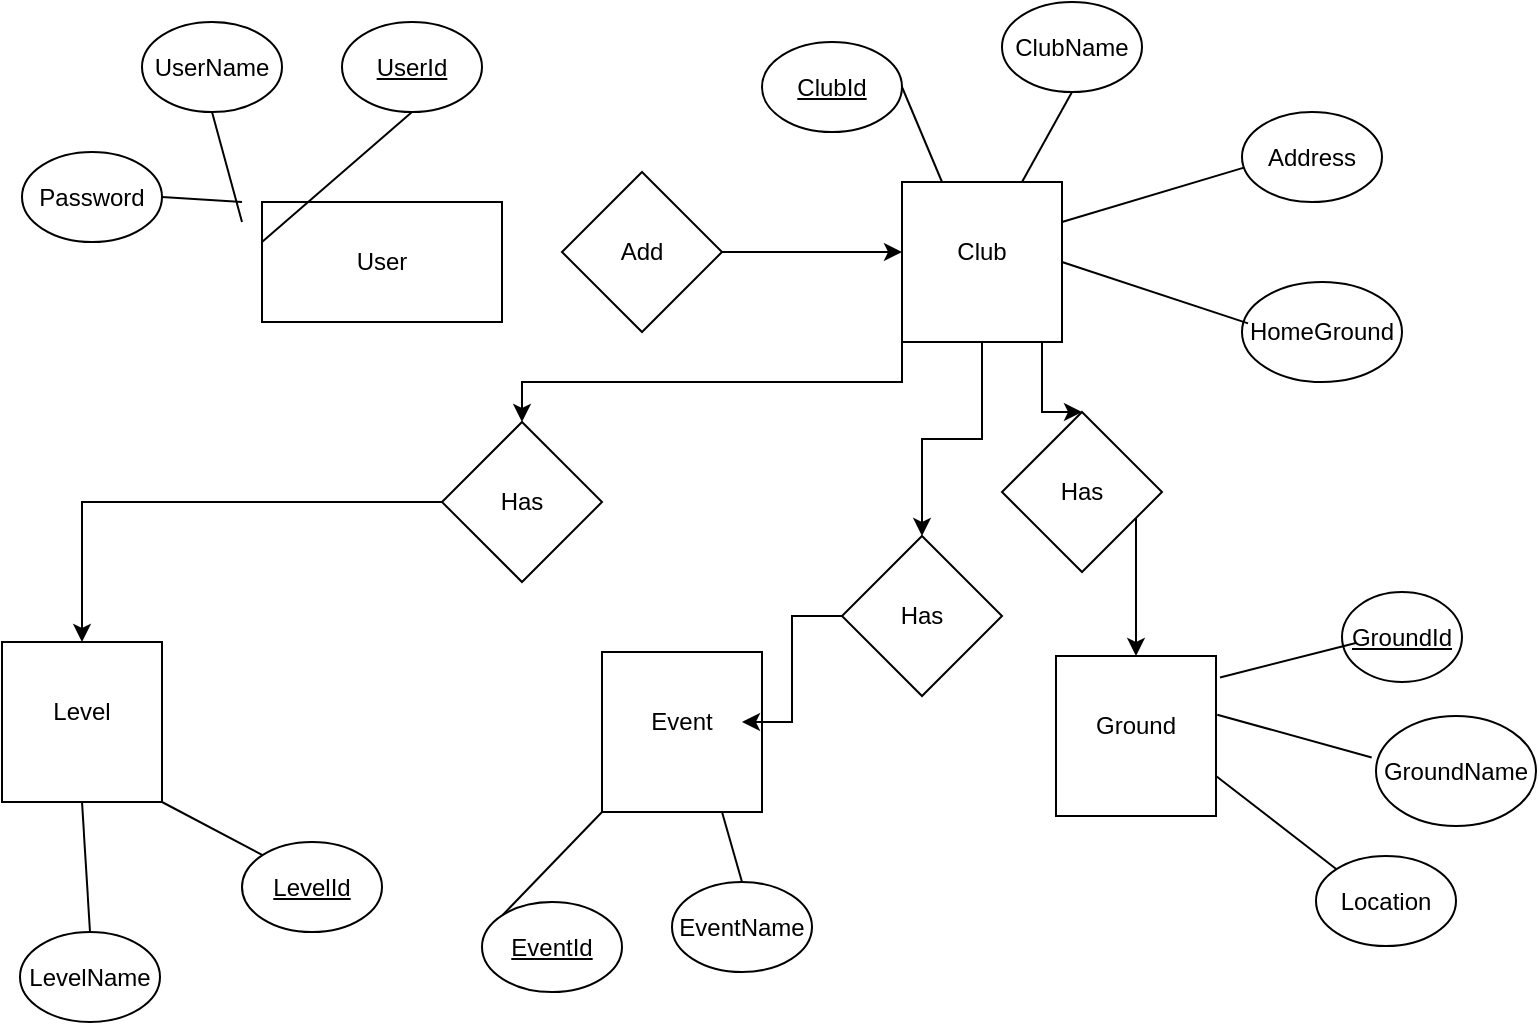 <mxfile version="21.6.7" type="github">
  <diagram id="R2lEEEUBdFMjLlhIrx00" name="Page-1">
    <mxGraphModel dx="1059" dy="563" grid="1" gridSize="10" guides="1" tooltips="1" connect="1" arrows="1" fold="1" page="1" pageScale="1" pageWidth="850" pageHeight="1100" math="0" shadow="0" extFonts="Permanent Marker^https://fonts.googleapis.com/css?family=Permanent+Marker">
      <root>
        <mxCell id="0" />
        <mxCell id="1" parent="0" />
        <mxCell id="MMDe2EedvgYd7hbVslVY-7" value="" style="whiteSpace=wrap;html=1;aspect=fixed;" vertex="1" parent="1">
          <mxGeometry x="470" y="90" width="80" height="80" as="geometry" />
        </mxCell>
        <mxCell id="MMDe2EedvgYd7hbVslVY-8" value="Club" style="text;html=1;strokeColor=none;fillColor=none;align=center;verticalAlign=middle;whiteSpace=wrap;rounded=0;" vertex="1" parent="1">
          <mxGeometry x="480" y="110" width="60" height="30" as="geometry" />
        </mxCell>
        <mxCell id="MMDe2EedvgYd7hbVslVY-9" value="" style="whiteSpace=wrap;html=1;aspect=fixed;" vertex="1" parent="1">
          <mxGeometry x="547" y="327" width="80" height="80" as="geometry" />
        </mxCell>
        <mxCell id="MMDe2EedvgYd7hbVslVY-10" value="Ground" style="text;html=1;strokeColor=none;fillColor=none;align=center;verticalAlign=middle;whiteSpace=wrap;rounded=0;" vertex="1" parent="1">
          <mxGeometry x="557" y="347" width="60" height="30" as="geometry" />
        </mxCell>
        <mxCell id="MMDe2EedvgYd7hbVslVY-11" value="" style="whiteSpace=wrap;html=1;aspect=fixed;" vertex="1" parent="1">
          <mxGeometry x="20" y="320" width="80" height="80" as="geometry" />
        </mxCell>
        <mxCell id="MMDe2EedvgYd7hbVslVY-12" value="Level" style="text;html=1;strokeColor=none;fillColor=none;align=center;verticalAlign=middle;whiteSpace=wrap;rounded=0;" vertex="1" parent="1">
          <mxGeometry x="30" y="340" width="60" height="30" as="geometry" />
        </mxCell>
        <mxCell id="MMDe2EedvgYd7hbVslVY-13" value="Password" style="ellipse;whiteSpace=wrap;html=1;" vertex="1" parent="1">
          <mxGeometry x="30" y="75" width="70" height="45" as="geometry" />
        </mxCell>
        <mxCell id="MMDe2EedvgYd7hbVslVY-15" value="&lt;u&gt;UserId&lt;/u&gt;" style="ellipse;whiteSpace=wrap;html=1;" vertex="1" parent="1">
          <mxGeometry x="190" y="10" width="70" height="45" as="geometry" />
        </mxCell>
        <mxCell id="MMDe2EedvgYd7hbVslVY-16" value="UserName" style="ellipse;whiteSpace=wrap;html=1;" vertex="1" parent="1">
          <mxGeometry x="90" y="10" width="70" height="45" as="geometry" />
        </mxCell>
        <mxCell id="MMDe2EedvgYd7hbVslVY-17" value="&lt;u&gt;ClubId&lt;/u&gt;" style="ellipse;whiteSpace=wrap;html=1;" vertex="1" parent="1">
          <mxGeometry x="400" y="20" width="70" height="45" as="geometry" />
        </mxCell>
        <mxCell id="MMDe2EedvgYd7hbVslVY-18" value="HomeGround" style="ellipse;whiteSpace=wrap;html=1;" vertex="1" parent="1">
          <mxGeometry x="640" y="140" width="80" height="50" as="geometry" />
        </mxCell>
        <mxCell id="MMDe2EedvgYd7hbVslVY-19" value="Address" style="ellipse;whiteSpace=wrap;html=1;" vertex="1" parent="1">
          <mxGeometry x="640" y="55" width="70" height="45" as="geometry" />
        </mxCell>
        <mxCell id="MMDe2EedvgYd7hbVslVY-20" value="ClubName" style="ellipse;whiteSpace=wrap;html=1;" vertex="1" parent="1">
          <mxGeometry x="520" width="70" height="45" as="geometry" />
        </mxCell>
        <mxCell id="MMDe2EedvgYd7hbVslVY-21" value="&lt;u&gt;EventId&lt;/u&gt;" style="ellipse;whiteSpace=wrap;html=1;" vertex="1" parent="1">
          <mxGeometry x="260" y="450" width="70" height="45" as="geometry" />
        </mxCell>
        <mxCell id="MMDe2EedvgYd7hbVslVY-22" value="Location" style="ellipse;whiteSpace=wrap;html=1;" vertex="1" parent="1">
          <mxGeometry x="677" y="427" width="70" height="45" as="geometry" />
        </mxCell>
        <mxCell id="MMDe2EedvgYd7hbVslVY-23" value="GroundName" style="ellipse;whiteSpace=wrap;html=1;" vertex="1" parent="1">
          <mxGeometry x="707" y="357" width="80" height="55" as="geometry" />
        </mxCell>
        <mxCell id="MMDe2EedvgYd7hbVslVY-24" value="&lt;u&gt;GroundId&lt;/u&gt;" style="ellipse;whiteSpace=wrap;html=1;" vertex="1" parent="1">
          <mxGeometry x="690" y="295" width="60" height="45" as="geometry" />
        </mxCell>
        <mxCell id="MMDe2EedvgYd7hbVslVY-27" value="" style="whiteSpace=wrap;html=1;aspect=fixed;" vertex="1" parent="1">
          <mxGeometry x="320" y="325" width="80" height="80" as="geometry" />
        </mxCell>
        <mxCell id="MMDe2EedvgYd7hbVslVY-28" value="Event" style="text;html=1;strokeColor=none;fillColor=none;align=center;verticalAlign=middle;whiteSpace=wrap;rounded=0;" vertex="1" parent="1">
          <mxGeometry x="330" y="345" width="60" height="30" as="geometry" />
        </mxCell>
        <mxCell id="MMDe2EedvgYd7hbVslVY-35" value="" style="edgeStyle=orthogonalEdgeStyle;rounded=0;orthogonalLoop=1;jettySize=auto;html=1;" edge="1" parent="1" source="MMDe2EedvgYd7hbVslVY-29">
          <mxGeometry relative="1" as="geometry">
            <mxPoint x="470" y="125" as="targetPoint" />
          </mxGeometry>
        </mxCell>
        <mxCell id="g_sOR0M3uAeWTvC2kGnq-1" value="" style="rounded=0;whiteSpace=wrap;html=1;" vertex="1" parent="1">
          <mxGeometry x="150" y="100" width="120" height="60" as="geometry" />
        </mxCell>
        <mxCell id="MMDe2EedvgYd7hbVslVY-29" value="Add" style="rhombus;whiteSpace=wrap;html=1;" vertex="1" parent="1">
          <mxGeometry x="300" y="85" width="80" height="80" as="geometry" />
        </mxCell>
        <mxCell id="g_sOR0M3uAeWTvC2kGnq-2" value="User" style="text;html=1;strokeColor=none;fillColor=none;align=center;verticalAlign=middle;whiteSpace=wrap;rounded=0;" vertex="1" parent="1">
          <mxGeometry x="180" y="115" width="60" height="30" as="geometry" />
        </mxCell>
        <mxCell id="MMDe2EedvgYd7hbVslVY-30" value="EventName" style="ellipse;whiteSpace=wrap;html=1;" vertex="1" parent="1">
          <mxGeometry x="355" y="440" width="70" height="45" as="geometry" />
        </mxCell>
        <mxCell id="MMDe2EedvgYd7hbVslVY-39" value="" style="edgeStyle=orthogonalEdgeStyle;rounded=0;orthogonalLoop=1;jettySize=auto;html=1;exitX=0;exitY=0.5;exitDx=0;exitDy=0;entryX=0.5;entryY=0;entryDx=0;entryDy=0;" edge="1" parent="1" source="MMDe2EedvgYd7hbVslVY-32" target="MMDe2EedvgYd7hbVslVY-11">
          <mxGeometry relative="1" as="geometry">
            <mxPoint x="170" y="335" as="sourcePoint" />
          </mxGeometry>
        </mxCell>
        <mxCell id="MMDe2EedvgYd7hbVslVY-32" value="Has" style="rhombus;whiteSpace=wrap;html=1;rotation=0;" vertex="1" parent="1">
          <mxGeometry x="240" y="210" width="80" height="80" as="geometry" />
        </mxCell>
        <mxCell id="MMDe2EedvgYd7hbVslVY-44" value="" style="endArrow=none;html=1;rounded=0;exitX=1;exitY=0.5;exitDx=0;exitDy=0;entryX=0;entryY=0.25;entryDx=0;entryDy=0;" edge="1" parent="1" source="MMDe2EedvgYd7hbVslVY-13" target="MMDe2EedvgYd7hbVslVY-3">
          <mxGeometry width="50" height="50" relative="1" as="geometry">
            <mxPoint x="90" y="150" as="sourcePoint" />
            <mxPoint x="140" y="100" as="targetPoint" />
          </mxGeometry>
        </mxCell>
        <mxCell id="MMDe2EedvgYd7hbVslVY-45" value="" style="endArrow=none;html=1;rounded=0;exitX=0.5;exitY=1;exitDx=0;exitDy=0;entryX=0.25;entryY=0;entryDx=0;entryDy=0;" edge="1" parent="1" source="MMDe2EedvgYd7hbVslVY-16" target="MMDe2EedvgYd7hbVslVY-3">
          <mxGeometry width="50" height="50" relative="1" as="geometry">
            <mxPoint x="110" y="108" as="sourcePoint" />
            <mxPoint x="140" y="110" as="targetPoint" />
          </mxGeometry>
        </mxCell>
        <mxCell id="MMDe2EedvgYd7hbVslVY-46" value="" style="endArrow=none;html=1;rounded=0;exitX=0.5;exitY=1;exitDx=0;exitDy=0;entryX=1;entryY=0;entryDx=0;entryDy=0;" edge="1" parent="1" source="MMDe2EedvgYd7hbVslVY-15" target="MMDe2EedvgYd7hbVslVY-3">
          <mxGeometry width="50" height="50" relative="1" as="geometry">
            <mxPoint x="120" y="118" as="sourcePoint" />
            <mxPoint x="150" y="120" as="targetPoint" />
          </mxGeometry>
        </mxCell>
        <mxCell id="MMDe2EedvgYd7hbVslVY-49" value="" style="endArrow=none;html=1;rounded=0;entryX=1;entryY=0.5;entryDx=0;entryDy=0;exitX=0.25;exitY=0;exitDx=0;exitDy=0;" edge="1" parent="1" source="MMDe2EedvgYd7hbVslVY-7" target="MMDe2EedvgYd7hbVslVY-17">
          <mxGeometry width="50" height="50" relative="1" as="geometry">
            <mxPoint x="480" y="100" as="sourcePoint" />
            <mxPoint x="530" y="50" as="targetPoint" />
            <Array as="points" />
          </mxGeometry>
        </mxCell>
        <mxCell id="MMDe2EedvgYd7hbVslVY-51" value="" style="endArrow=none;html=1;rounded=0;entryX=0.5;entryY=1;entryDx=0;entryDy=0;exitX=0.75;exitY=0;exitDx=0;exitDy=0;" edge="1" parent="1" source="MMDe2EedvgYd7hbVslVY-7" target="MMDe2EedvgYd7hbVslVY-20">
          <mxGeometry width="50" height="50" relative="1" as="geometry">
            <mxPoint x="500" y="100" as="sourcePoint" />
            <mxPoint x="480" y="53" as="targetPoint" />
            <Array as="points" />
          </mxGeometry>
        </mxCell>
        <mxCell id="MMDe2EedvgYd7hbVslVY-52" value="" style="endArrow=none;html=1;rounded=0;entryX=0.014;entryY=0.618;entryDx=0;entryDy=0;exitX=1;exitY=0.25;exitDx=0;exitDy=0;entryPerimeter=0;" edge="1" parent="1" source="MMDe2EedvgYd7hbVslVY-7" target="MMDe2EedvgYd7hbVslVY-19">
          <mxGeometry width="50" height="50" relative="1" as="geometry">
            <mxPoint x="510" y="110" as="sourcePoint" />
            <mxPoint x="490" y="63" as="targetPoint" />
            <Array as="points" />
          </mxGeometry>
        </mxCell>
        <mxCell id="MMDe2EedvgYd7hbVslVY-53" value="" style="endArrow=none;html=1;rounded=0;entryX=0.038;entryY=0.414;entryDx=0;entryDy=0;exitX=1;exitY=0.5;exitDx=0;exitDy=0;entryPerimeter=0;" edge="1" parent="1" source="MMDe2EedvgYd7hbVslVY-7" target="MMDe2EedvgYd7hbVslVY-18">
          <mxGeometry width="50" height="50" relative="1" as="geometry">
            <mxPoint x="520" y="120" as="sourcePoint" />
            <mxPoint x="500" y="73" as="targetPoint" />
            <Array as="points" />
          </mxGeometry>
        </mxCell>
        <mxCell id="MMDe2EedvgYd7hbVslVY-54" value="" style="endArrow=none;html=1;rounded=0;exitX=1.025;exitY=0.134;exitDx=0;exitDy=0;entryX=-0.001;entryY=0.3;entryDx=0;entryDy=0;entryPerimeter=0;exitPerimeter=0;" edge="1" parent="1" source="MMDe2EedvgYd7hbVslVY-9">
          <mxGeometry width="50" height="50" relative="1" as="geometry">
            <mxPoint x="617" y="237" as="sourcePoint" />
            <mxPoint x="696.94" y="320.5" as="targetPoint" />
            <Array as="points" />
          </mxGeometry>
        </mxCell>
        <mxCell id="MMDe2EedvgYd7hbVslVY-55" value="" style="endArrow=none;html=1;rounded=0;exitX=1.008;exitY=0.367;exitDx=0;exitDy=0;entryX=-0.027;entryY=0.377;entryDx=0;entryDy=0;entryPerimeter=0;exitPerimeter=0;" edge="1" parent="1" source="MMDe2EedvgYd7hbVslVY-9" target="MMDe2EedvgYd7hbVslVY-23">
          <mxGeometry width="50" height="50" relative="1" as="geometry">
            <mxPoint x="639" y="348" as="sourcePoint" />
            <mxPoint x="697" y="331" as="targetPoint" />
            <Array as="points" />
          </mxGeometry>
        </mxCell>
        <mxCell id="MMDe2EedvgYd7hbVslVY-56" value="" style="endArrow=none;html=1;rounded=0;exitX=1;exitY=0.75;exitDx=0;exitDy=0;entryX=0;entryY=0;entryDx=0;entryDy=0;" edge="1" parent="1" source="MMDe2EedvgYd7hbVslVY-9" target="MMDe2EedvgYd7hbVslVY-22">
          <mxGeometry width="50" height="50" relative="1" as="geometry">
            <mxPoint x="649" y="358" as="sourcePoint" />
            <mxPoint x="707" y="341" as="targetPoint" />
            <Array as="points" />
          </mxGeometry>
        </mxCell>
        <mxCell id="MMDe2EedvgYd7hbVslVY-57" value="" style="endArrow=none;html=1;rounded=0;entryX=0;entryY=0;entryDx=0;entryDy=0;exitX=0;exitY=1;exitDx=0;exitDy=0;" edge="1" parent="1" source="MMDe2EedvgYd7hbVslVY-27" target="MMDe2EedvgYd7hbVslVY-21">
          <mxGeometry width="50" height="50" relative="1" as="geometry">
            <mxPoint x="410" y="392" as="sourcePoint" />
            <mxPoint x="458" y="375" as="targetPoint" />
            <Array as="points" />
          </mxGeometry>
        </mxCell>
        <mxCell id="MMDe2EedvgYd7hbVslVY-58" value="" style="endArrow=none;html=1;rounded=0;entryX=0.5;entryY=0;entryDx=0;entryDy=0;exitX=0.75;exitY=1;exitDx=0;exitDy=0;" edge="1" parent="1" source="MMDe2EedvgYd7hbVslVY-27" target="MMDe2EedvgYd7hbVslVY-30">
          <mxGeometry width="50" height="50" relative="1" as="geometry">
            <mxPoint x="410" y="395" as="sourcePoint" />
            <mxPoint x="460" y="422" as="targetPoint" />
            <Array as="points" />
          </mxGeometry>
        </mxCell>
        <mxCell id="MMDe2EedvgYd7hbVslVY-59" value="&lt;u&gt;LevelId&lt;/u&gt;" style="ellipse;whiteSpace=wrap;html=1;" vertex="1" parent="1">
          <mxGeometry x="140" y="420" width="70" height="45" as="geometry" />
        </mxCell>
        <mxCell id="MMDe2EedvgYd7hbVslVY-60" value="" style="endArrow=none;html=1;rounded=0;entryX=0;entryY=0;entryDx=0;entryDy=0;exitX=1;exitY=0.75;exitDx=0;exitDy=0;" edge="1" parent="1" target="MMDe2EedvgYd7hbVslVY-59">
          <mxGeometry width="50" height="50" relative="1" as="geometry">
            <mxPoint x="100" y="400" as="sourcePoint" />
            <mxPoint x="158" y="390" as="targetPoint" />
            <Array as="points" />
          </mxGeometry>
        </mxCell>
        <mxCell id="MMDe2EedvgYd7hbVslVY-61" value="LevelName" style="ellipse;whiteSpace=wrap;html=1;" vertex="1" parent="1">
          <mxGeometry x="29" y="465" width="70" height="45" as="geometry" />
        </mxCell>
        <mxCell id="MMDe2EedvgYd7hbVslVY-62" value="" style="endArrow=none;html=1;rounded=0;entryX=0.5;entryY=0;entryDx=0;entryDy=0;exitX=0.5;exitY=1;exitDx=0;exitDy=0;" edge="1" parent="1" target="MMDe2EedvgYd7hbVslVY-61" source="MMDe2EedvgYd7hbVslVY-11">
          <mxGeometry width="50" height="50" relative="1" as="geometry">
            <mxPoint x="390" y="415" as="sourcePoint" />
            <mxPoint x="470" y="432" as="targetPoint" />
            <Array as="points" />
          </mxGeometry>
        </mxCell>
        <mxCell id="MMDe2EedvgYd7hbVslVY-67" value="" style="edgeStyle=orthogonalEdgeStyle;rounded=0;orthogonalLoop=1;jettySize=auto;html=1;" edge="1" parent="1" source="MMDe2EedvgYd7hbVslVY-65" target="MMDe2EedvgYd7hbVslVY-28">
          <mxGeometry relative="1" as="geometry" />
        </mxCell>
        <mxCell id="MMDe2EedvgYd7hbVslVY-65" value="Has" style="rhombus;whiteSpace=wrap;html=1;rotation=0;" vertex="1" parent="1">
          <mxGeometry x="440" y="267" width="80" height="80" as="geometry" />
        </mxCell>
        <mxCell id="MMDe2EedvgYd7hbVslVY-70" value="" style="edgeStyle=orthogonalEdgeStyle;rounded=0;orthogonalLoop=1;jettySize=auto;html=1;entryX=0.5;entryY=0;entryDx=0;entryDy=0;" edge="1" parent="1" source="MMDe2EedvgYd7hbVslVY-7" target="MMDe2EedvgYd7hbVslVY-69">
          <mxGeometry relative="1" as="geometry">
            <mxPoint x="550" y="170" as="sourcePoint" />
            <mxPoint x="587" y="327" as="targetPoint" />
            <Array as="points">
              <mxPoint x="540" y="205" />
            </Array>
          </mxGeometry>
        </mxCell>
        <mxCell id="MMDe2EedvgYd7hbVslVY-69" value="Has" style="rhombus;whiteSpace=wrap;html=1;rotation=0;" vertex="1" parent="1">
          <mxGeometry x="520" y="205" width="80" height="80" as="geometry" />
        </mxCell>
        <mxCell id="MMDe2EedvgYd7hbVslVY-38" style="edgeStyle=orthogonalEdgeStyle;rounded=0;orthogonalLoop=1;jettySize=auto;html=1;exitX=0;exitY=1;exitDx=0;exitDy=0;entryX=0.5;entryY=0;entryDx=0;entryDy=0;" edge="1" parent="1" source="MMDe2EedvgYd7hbVslVY-7" target="MMDe2EedvgYd7hbVslVY-32">
          <mxGeometry relative="1" as="geometry" />
        </mxCell>
        <mxCell id="MMDe2EedvgYd7hbVslVY-66" value="" style="edgeStyle=orthogonalEdgeStyle;rounded=0;orthogonalLoop=1;jettySize=auto;html=1;" edge="1" parent="1" source="MMDe2EedvgYd7hbVslVY-7" target="MMDe2EedvgYd7hbVslVY-65">
          <mxGeometry relative="1" as="geometry" />
        </mxCell>
        <mxCell id="MMDe2EedvgYd7hbVslVY-68" value="" style="edgeStyle=orthogonalEdgeStyle;rounded=0;orthogonalLoop=1;jettySize=auto;html=1;entryX=0.5;entryY=0;entryDx=0;entryDy=0;" edge="1" parent="1" source="MMDe2EedvgYd7hbVslVY-69" target="MMDe2EedvgYd7hbVslVY-9">
          <mxGeometry relative="1" as="geometry">
            <Array as="points">
              <mxPoint x="550" y="249" />
              <mxPoint x="587" y="249" />
            </Array>
          </mxGeometry>
        </mxCell>
        <mxCell id="MMDe2EedvgYd7hbVslVY-47" value="" style="edgeStyle=orthogonalEdgeStyle;rounded=0;orthogonalLoop=1;jettySize=auto;html=1;exitX=1.017;exitY=0.588;exitDx=0;exitDy=0;exitPerimeter=0;" edge="1" parent="1" source="MMDe2EedvgYd7hbVslVY-3" target="MMDe2EedvgYd7hbVslVY-29">
          <mxGeometry relative="1" as="geometry">
            <Array as="points">
              <mxPoint x="211" y="125" />
            </Array>
          </mxGeometry>
        </mxCell>
      </root>
    </mxGraphModel>
  </diagram>
</mxfile>
